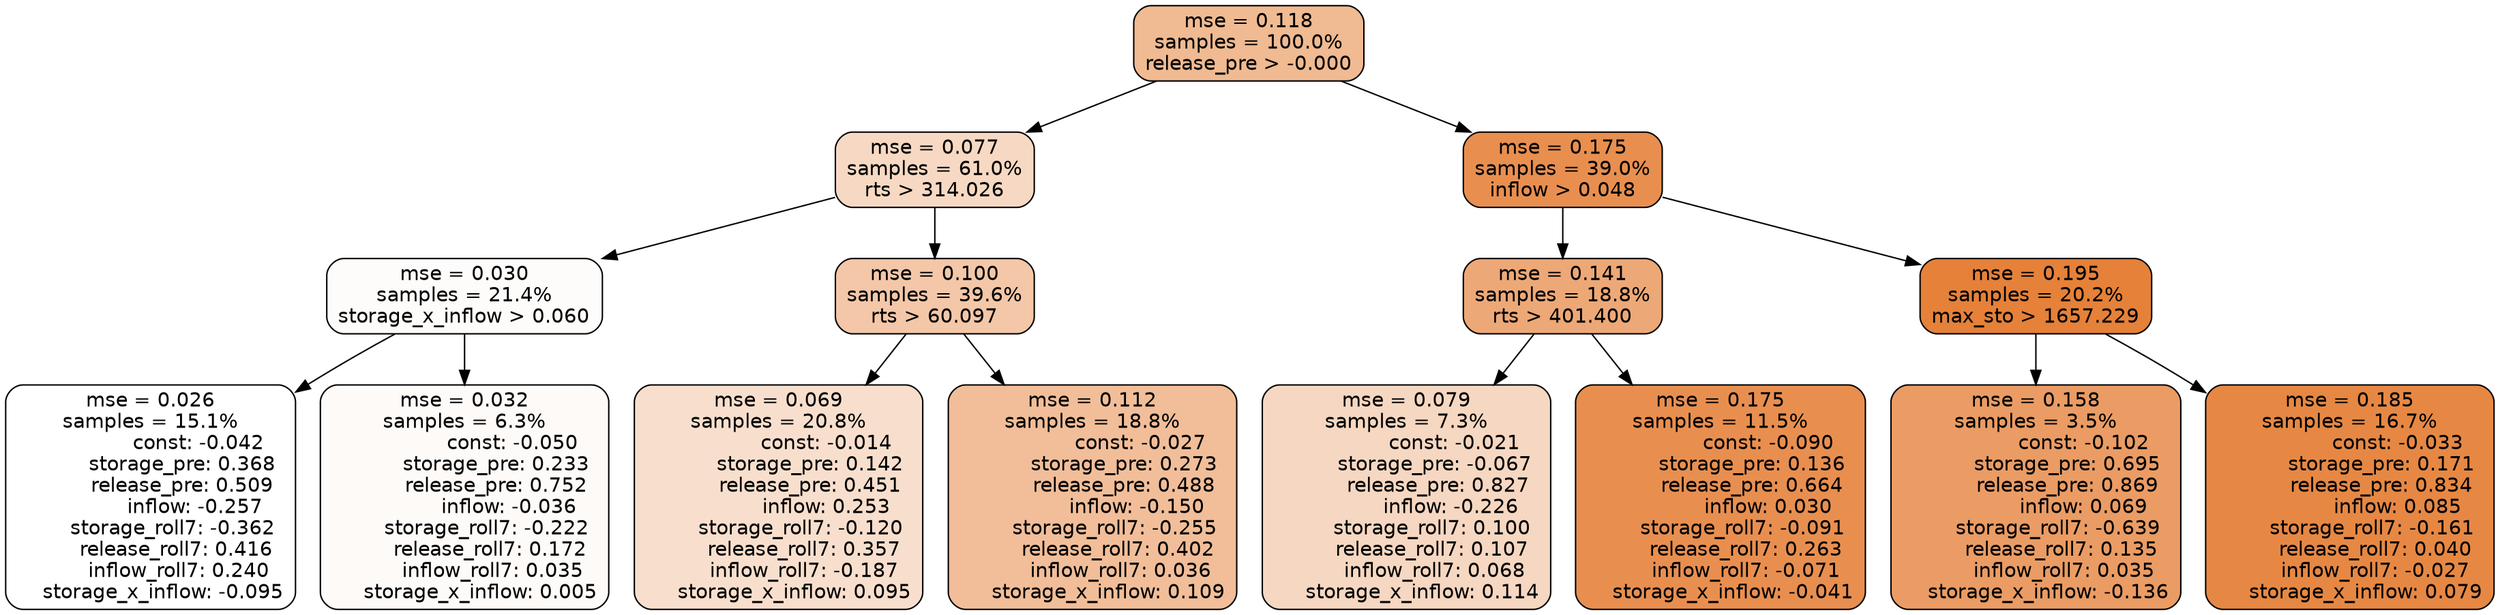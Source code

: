digraph tree {
node [shape=rectangle, style="filled, rounded", color="black", fontname=helvetica] ;
edge [fontname=helvetica] ;
	"0" [label="mse = 0.118
samples = 100.0%
release_pre > -0.000", fillcolor="#f0ba92"]
	"1" [label="mse = 0.077
samples = 61.0%
rts > 314.026", fillcolor="#f7d9c3"]
	"8" [label="mse = 0.175
samples = 39.0%
inflow > 0.048", fillcolor="#e88f50"]
	"5" [label="mse = 0.030
samples = 21.4%
storage_x_inflow > 0.060", fillcolor="#fefcfa"]
	"2" [label="mse = 0.100
samples = 39.6%
rts > 60.097", fillcolor="#f3c7a8"]
	"9" [label="mse = 0.141
samples = 18.8%
rts > 401.400", fillcolor="#eda877"]
	"12" [label="mse = 0.195
samples = 20.2%
max_sto > 1657.229", fillcolor="#e58139"]
	"6" [label="mse = 0.026
samples = 15.1%
               const: -0.042
          storage_pre: 0.368
          release_pre: 0.509
              inflow: -0.257
       storage_roll7: -0.362
        release_roll7: 0.416
         inflow_roll7: 0.240
    storage_x_inflow: -0.095", fillcolor="#ffffff"]
	"7" [label="mse = 0.032
samples = 6.3%
               const: -0.050
          storage_pre: 0.233
          release_pre: 0.752
              inflow: -0.036
       storage_roll7: -0.222
        release_roll7: 0.172
         inflow_roll7: 0.035
     storage_x_inflow: 0.005", fillcolor="#fefaf8"]
	"3" [label="mse = 0.069
samples = 20.8%
               const: -0.014
          storage_pre: 0.142
          release_pre: 0.451
               inflow: 0.253
       storage_roll7: -0.120
        release_roll7: 0.357
        inflow_roll7: -0.187
     storage_x_inflow: 0.095", fillcolor="#f8dfcd"]
	"4" [label="mse = 0.112
samples = 18.8%
               const: -0.027
          storage_pre: 0.273
          release_pre: 0.488
              inflow: -0.150
       storage_roll7: -0.255
        release_roll7: 0.402
         inflow_roll7: 0.036
     storage_x_inflow: 0.109", fillcolor="#f1be99"]
	"11" [label="mse = 0.079
samples = 7.3%
               const: -0.021
         storage_pre: -0.067
          release_pre: 0.827
              inflow: -0.226
        storage_roll7: 0.100
        release_roll7: 0.107
         inflow_roll7: 0.068
     storage_x_inflow: 0.114", fillcolor="#f6d7c1"]
	"10" [label="mse = 0.175
samples = 11.5%
               const: -0.090
          storage_pre: 0.136
          release_pre: 0.664
               inflow: 0.030
       storage_roll7: -0.091
        release_roll7: 0.263
        inflow_roll7: -0.071
    storage_x_inflow: -0.041", fillcolor="#e88f50"]
	"14" [label="mse = 0.158
samples = 3.5%
               const: -0.102
          storage_pre: 0.695
          release_pre: 0.869
               inflow: 0.069
       storage_roll7: -0.639
        release_roll7: 0.135
         inflow_roll7: 0.035
    storage_x_inflow: -0.136", fillcolor="#ea9c64"]
	"13" [label="mse = 0.185
samples = 16.7%
               const: -0.033
          storage_pre: 0.171
          release_pre: 0.834
               inflow: 0.085
       storage_roll7: -0.161
        release_roll7: 0.040
        inflow_roll7: -0.027
     storage_x_inflow: 0.079", fillcolor="#e68844"]

	"0" -> "1"
	"0" -> "8"
	"1" -> "2"
	"1" -> "5"
	"8" -> "9"
	"8" -> "12"
	"5" -> "6"
	"5" -> "7"
	"2" -> "3"
	"2" -> "4"
	"9" -> "10"
	"9" -> "11"
	"12" -> "13"
	"12" -> "14"
}